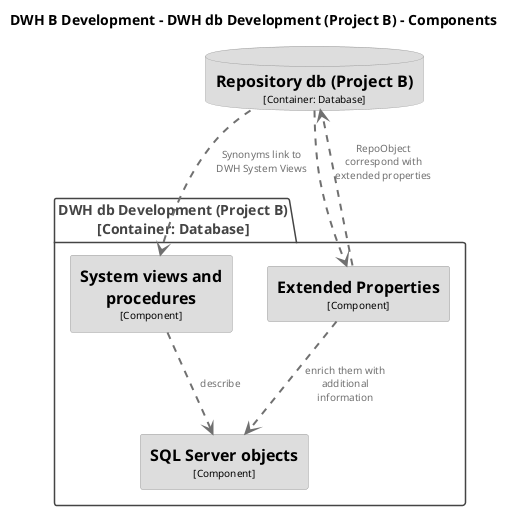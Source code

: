 @startuml
title DWH B Development - DWH db Development (Project B) - Components

top to bottom direction

skinparam {
  shadowing false
  arrowFontSize 10
  defaultTextAlignment center
  wrapWidth 200
  maxMessageSize 100
}

hide stereotype

skinparam rectangle<<DWHBDevelopment.DWHdbDevelopmentProjectB.ExtendedProperties>> {
  BackgroundColor #dddddd
  FontColor #000000
  BorderColor #9a9a9a
}
skinparam database<<DWHBDevelopment.RepositorydbProjectB>> {
  BackgroundColor #dddddd
  FontColor #000000
  BorderColor #9a9a9a
}
skinparam rectangle<<DWHBDevelopment.DWHdbDevelopmentProjectB.SQLServerobjects>> {
  BackgroundColor #dddddd
  FontColor #000000
  BorderColor #9a9a9a
}
skinparam rectangle<<DWHBDevelopment.DWHdbDevelopmentProjectB.Systemviewsandprocedures>> {
  BackgroundColor #dddddd
  FontColor #000000
  BorderColor #9a9a9a
}

database "==Repository db (Project B)\n<size:10>[Container: Database]</size>" <<DWHBDevelopment.RepositorydbProjectB>> as DWHBDevelopment.RepositorydbProjectB

package "DWH db Development (Project B)\n[Container: Database]" <<DWHBDevelopment.DWHdbDevelopmentProjectB>> {
  skinparam PackageBorderColor<<DWHBDevelopment.DWHdbDevelopmentProjectB>> #444444
  skinparam PackageFontColor<<DWHBDevelopment.DWHdbDevelopmentProjectB>> #444444

  rectangle "==System views and procedures\n<size:10>[Component]</size>" <<DWHBDevelopment.DWHdbDevelopmentProjectB.Systemviewsandprocedures>> as DWHBDevelopment.DWHdbDevelopmentProjectB.Systemviewsandprocedures
  rectangle "==Extended Properties\n<size:10>[Component]</size>" <<DWHBDevelopment.DWHdbDevelopmentProjectB.ExtendedProperties>> as DWHBDevelopment.DWHdbDevelopmentProjectB.ExtendedProperties
  rectangle "==SQL Server objects\n<size:10>[Component]</size>" <<DWHBDevelopment.DWHdbDevelopmentProjectB.SQLServerobjects>> as DWHBDevelopment.DWHdbDevelopmentProjectB.SQLServerobjects
}

DWHBDevelopment.DWHdbDevelopmentProjectB.Systemviewsandprocedures .[#707070,thickness=2].> DWHBDevelopment.DWHdbDevelopmentProjectB.SQLServerobjects : "<color:#707070>describe"
DWHBDevelopment.DWHdbDevelopmentProjectB.ExtendedProperties .[#707070,thickness=2].> DWHBDevelopment.DWHdbDevelopmentProjectB.SQLServerobjects : "<color:#707070>enrich them with additional information"
DWHBDevelopment.RepositorydbProjectB .[#707070,thickness=2].> DWHBDevelopment.DWHdbDevelopmentProjectB.Systemviewsandprocedures : "<color:#707070>Synonyms link to DWH System Views"
DWHBDevelopment.DWHdbDevelopmentProjectB.ExtendedProperties .[#707070,thickness=2].> DWHBDevelopment.RepositorydbProjectB : "<color:#707070>RepoObject correspond with extended properties"
DWHBDevelopment.RepositorydbProjectB .[#707070,thickness=2].> DWHBDevelopment.DWHdbDevelopmentProjectB.ExtendedProperties : "<color:#707070>"
@enduml